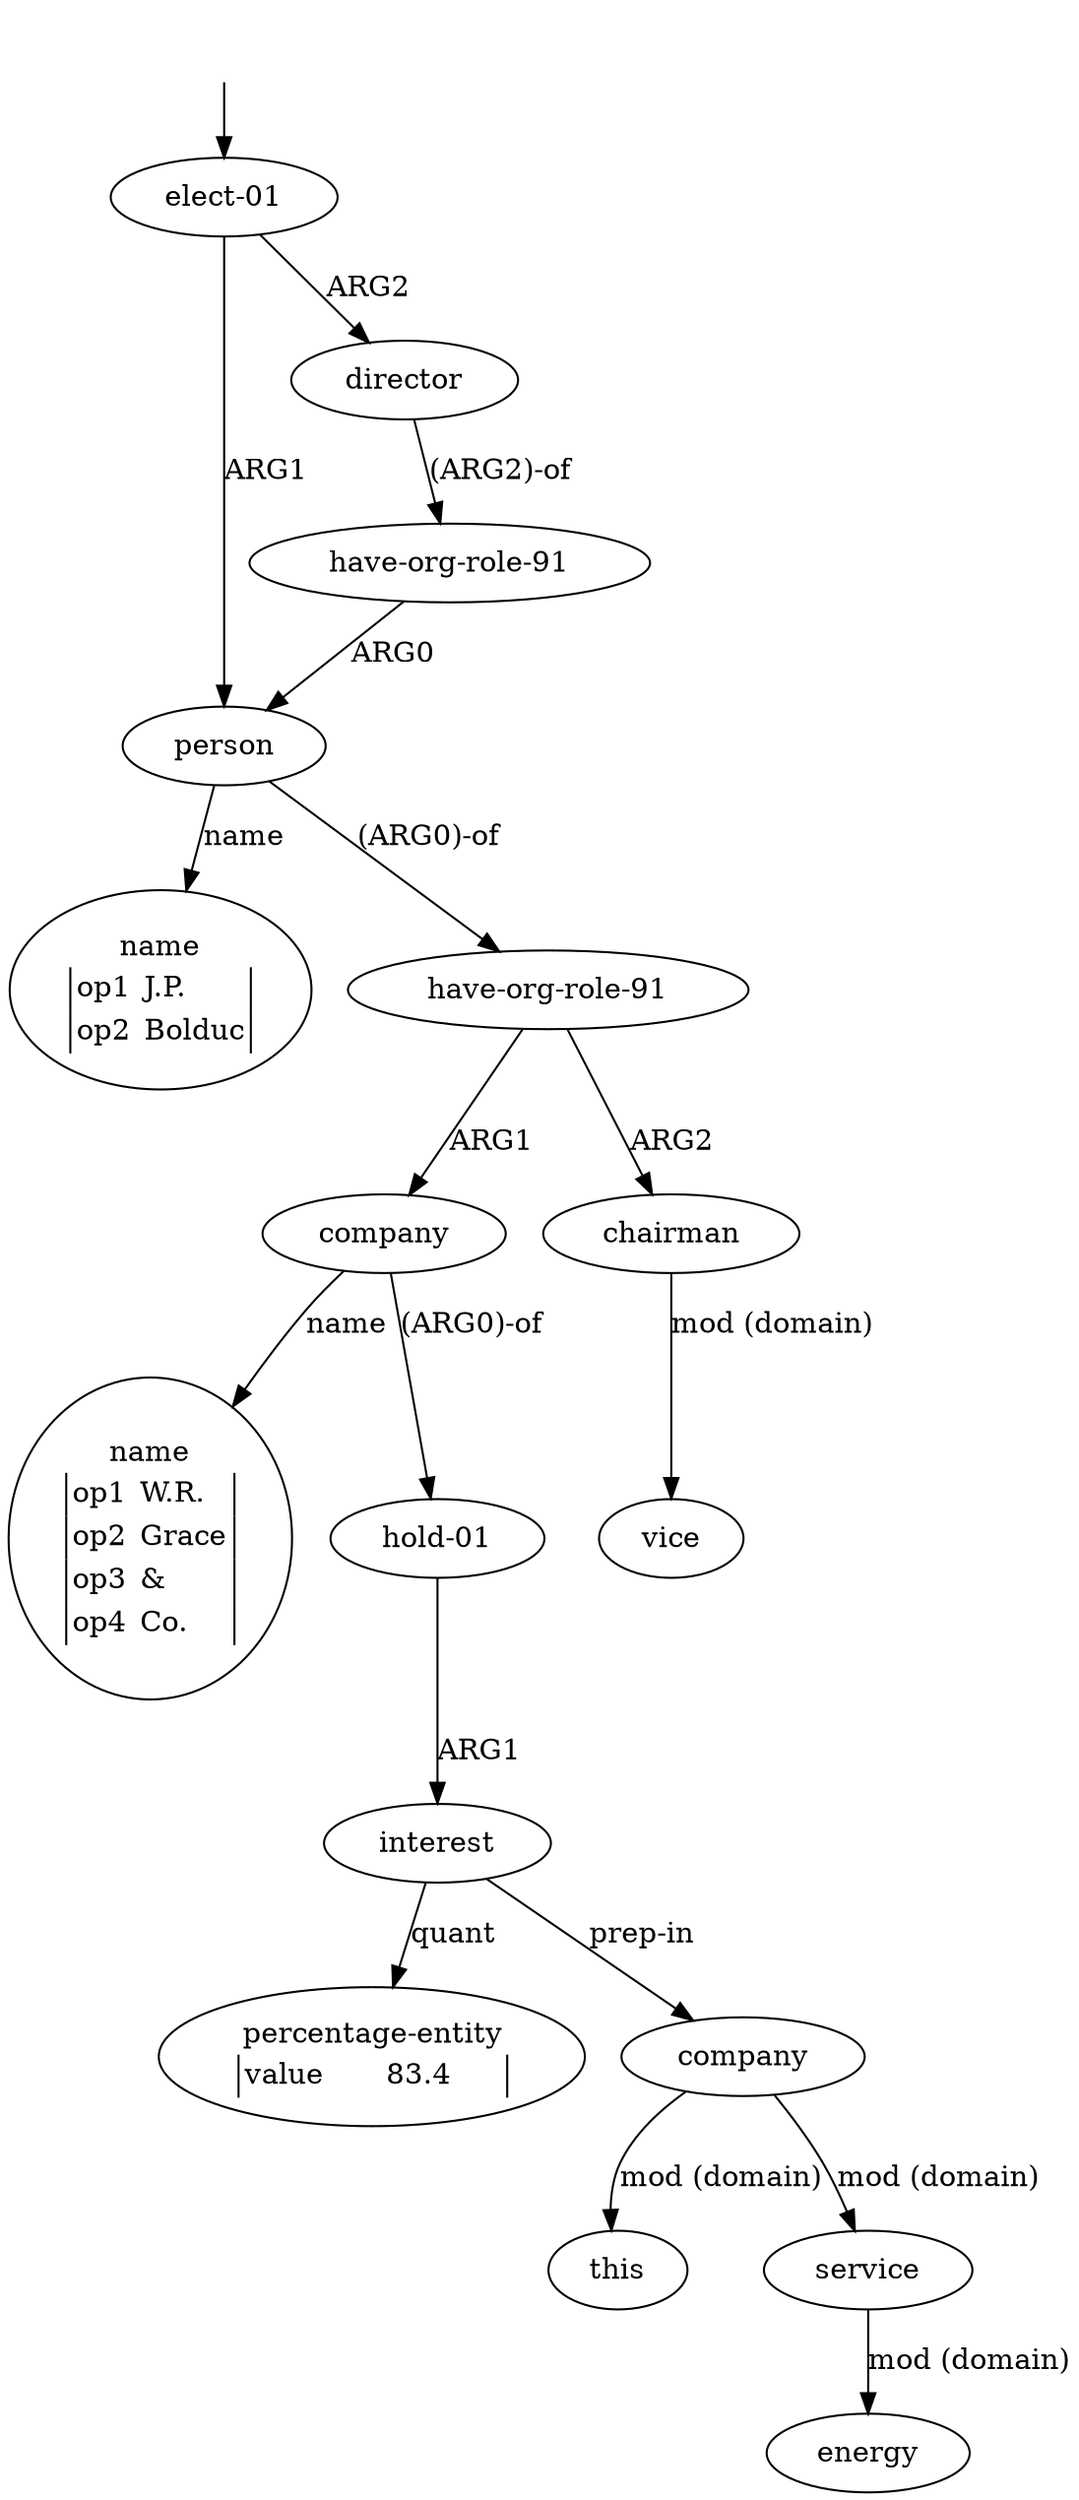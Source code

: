 digraph "20005001" {
  top [ style=invis ];
  top -> 0;
  0 [ label=<<table align="center" border="0" cellspacing="0"><tr><td colspan="2">elect-01</td></tr></table>> ];
  1 [ label=<<table align="center" border="0" cellspacing="0"><tr><td colspan="2">person</td></tr></table>> ];
  2 [ label=<<table align="center" border="0" cellspacing="0"><tr><td colspan="2">name</td></tr><tr><td sides="l" border="1" align="left">op1</td><td sides="r" border="1" align="left">J.P.</td></tr><tr><td sides="l" border="1" align="left">op2</td><td sides="r" border="1" align="left">Bolduc</td></tr></table>> ];
  3 [ label=<<table align="center" border="0" cellspacing="0"><tr><td colspan="2">have-org-role-91</td></tr></table>> ];
  4 [ label=<<table align="center" border="0" cellspacing="0"><tr><td colspan="2">company</td></tr></table>> ];
  5 [ label=<<table align="center" border="0" cellspacing="0"><tr><td colspan="2">name</td></tr><tr><td sides="l" border="1" align="left">op1</td><td sides="r" border="1" align="left">W.R.</td></tr><tr><td sides="l" border="1" align="left">op2</td><td sides="r" border="1" align="left">Grace</td></tr><tr><td sides="l" border="1" align="left">op3</td><td sides="r" border="1" align="left">&amp;</td></tr><tr><td sides="l" border="1" align="left">op4</td><td sides="r" border="1" align="left">Co.</td></tr></table>> ];
  6 [ label=<<table align="center" border="0" cellspacing="0"><tr><td colspan="2">hold-01</td></tr></table>> ];
  7 [ label=<<table align="center" border="0" cellspacing="0"><tr><td colspan="2">interest</td></tr></table>> ];
  8 [ label=<<table align="center" border="0" cellspacing="0"><tr><td colspan="2">percentage-entity</td></tr><tr><td sides="l" border="1" align="left">value</td><td sides="r" border="1" align="left">83.4</td></tr></table>> ];
  9 [ label=<<table align="center" border="0" cellspacing="0"><tr><td colspan="2">company</td></tr></table>> ];
  10 [ label=<<table align="center" border="0" cellspacing="0"><tr><td colspan="2">this</td></tr></table>> ];
  11 [ label=<<table align="center" border="0" cellspacing="0"><tr><td colspan="2">service</td></tr></table>> ];
  12 [ label=<<table align="center" border="0" cellspacing="0"><tr><td colspan="2">energy</td></tr></table>> ];
  13 [ label=<<table align="center" border="0" cellspacing="0"><tr><td colspan="2">chairman</td></tr></table>> ];
  14 [ label=<<table align="center" border="0" cellspacing="0"><tr><td colspan="2">vice</td></tr></table>> ];
  15 [ label=<<table align="center" border="0" cellspacing="0"><tr><td colspan="2">director</td></tr></table>> ];
  16 [ label=<<table align="center" border="0" cellspacing="0"><tr><td colspan="2">have-org-role-91</td></tr></table>> ];
  0 -> 1 [ label="ARG1" ];
  0 -> 15 [ label="ARG2" ];
  1 -> 3 [ label="(ARG0)-of" ];
  9 -> 10 [ label="mod (domain)" ];
  4 -> 6 [ label="(ARG0)-of" ];
  7 -> 9 [ label="prep-in" ];
  4 -> 5 [ label="name" ];
  11 -> 12 [ label="mod (domain)" ];
  6 -> 7 [ label="ARG1" ];
  16 -> 1 [ label="ARG0" ];
  3 -> 4 [ label="ARG1" ];
  7 -> 8 [ label="quant" ];
  13 -> 14 [ label="mod (domain)" ];
  1 -> 2 [ label="name" ];
  15 -> 16 [ label="(ARG2)-of" ];
  3 -> 13 [ label="ARG2" ];
  9 -> 11 [ label="mod (domain)" ];
}

